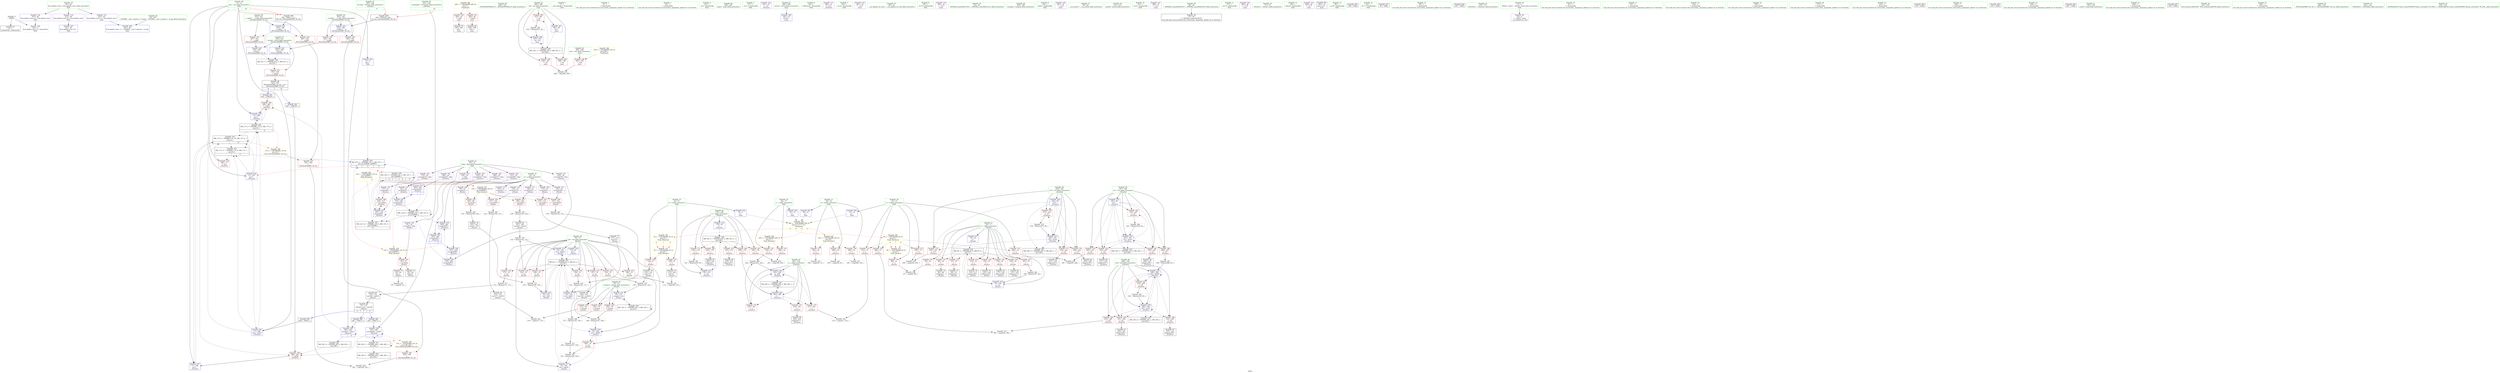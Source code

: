 digraph "SVFG" {
	label="SVFG";

	Node0x55665d4410c0 [shape=record,color=grey,label="{NodeID: 0\nNullPtr}"];
	Node0x55665d4410c0 -> Node0x55665d453aa0[style=solid];
	Node0x55665d4410c0 -> Node0x55665d4561b0[style=solid];
	Node0x55665d455430 [shape=record,color=red,label="{NodeID: 194\n358\<--354\n\<--__b.addr\n_ZSt3minIxERKT_S2_S2_\n}"];
	Node0x55665d455430 -> Node0x55665d4555d0[style=solid];
	Node0x55665d452560 [shape=record,color=purple,label="{NodeID: 111\n138\<--23\narrayidx21\<--a\n_Z4calcv\n}"];
	Node0x55665d452560 -> Node0x55665d459b50[style=solid];
	Node0x55665d450680 [shape=record,color=green,label="{NodeID: 28\n11\<--12\nans\<--ans_field_insensitive\nGlob |{|<s6>8|<s7>10}}"];
	Node0x55665d450680 -> Node0x55665d457e10[style=solid];
	Node0x55665d450680 -> Node0x55665d455bb0[style=solid];
	Node0x55665d450680 -> Node0x55665d456e10[style=solid];
	Node0x55665d450680 -> Node0x55665d456ee0[style=solid];
	Node0x55665d450680 -> Node0x55665d457220[style=solid];
	Node0x55665d450680 -> Node0x55665d45f750[style=solid];
	Node0x55665d450680:s6 -> Node0x55665d49bcd0[style=solid,color=red];
	Node0x55665d450680:s7 -> Node0x55665d49bcd0[style=solid,color=red];
	Node0x55665d45b520 [shape=record,color=yellow,style=double,label="{NodeID: 388\n49V_1 = ENCHI(MR_49V_0)\npts\{1 \}\nFun[main]}"];
	Node0x55665d45b520 -> Node0x55665d458700[style=dashed];
	Node0x55665d45b520 -> Node0x55665d4587d0[style=dashed];
	Node0x55665d463580 [shape=record,color=grey,label="{NodeID: 305\n154 = Binary(102, 153, )\n}"];
	Node0x55665d463580 -> Node0x55665d4548d0[style=solid];
	Node0x55665d456c70 [shape=record,color=blue,label="{NodeID: 222\n181\<--226\nj\<--add\n_Z5solvev\n}"];
	Node0x55665d456c70 -> Node0x55665d45a100[style=dashed];
	Node0x55665d456c70 -> Node0x55665d45a1d0[style=dashed];
	Node0x55665d456c70 -> Node0x55665d45a2a0[style=dashed];
	Node0x55665d456c70 -> Node0x55665d456c70[style=dashed];
	Node0x55665d456c70 -> Node0x55665d475050[style=dashed];
	Node0x55665d458630 [shape=record,color=red,label="{NodeID: 139\n280\<--18\n\<--l\n_Z5solvev\n}"];
	Node0x55665d458630 -> Node0x55665d465c80[style=solid];
	Node0x55665d4530c0 [shape=record,color=green,label="{NodeID: 56\n336\<--337\n_ZNSolsEPFRSoS_E\<--_ZNSolsEPFRSoS_E_field_insensitive\n}"];
	Node0x55665d465f80 [shape=record,color=grey,label="{NodeID: 333\n406 = cmp(404, 405, )\n}"];
	Node0x55665d459cf0 [shape=record,color=red,label="{NodeID: 167\n199\<--179\n\<--i\n_Z5solvev\n}"];
	Node0x55665d459cf0 -> Node0x55665d465980[style=solid];
	Node0x55665d4548d0 [shape=record,color=black,label="{NodeID: 84\n155\<--154\nconv30\<--mul29\n_Z4calcv\n}"];
	Node0x55665d4548d0 -> Node0x55665d463700[style=solid];
	Node0x55665d44e920 [shape=record,color=green,label="{NodeID: 1\n7\<--1\n__dso_handle\<--dummyObj\nGlob }"];
	Node0x55665d4796b0 [shape=record,color=black,label="{NodeID: 361\nMR_28V_5 = PHI(MR_28V_3, MR_28V_1, )\npts\{184 \}\n}"];
	Node0x55665d455500 [shape=record,color=red,label="{NodeID: 195\n364\<--354\n\<--__b.addr\n_ZSt3minIxERKT_S2_S2_\n}"];
	Node0x55665d455500 -> Node0x55665d45fd00[style=solid];
	Node0x55665d452630 [shape=record,color=purple,label="{NodeID: 112\n152\<--23\narrayidx28\<--a\n_Z4calcv\n}"];
	Node0x55665d452630 -> Node0x55665d459c20[style=solid];
	Node0x55665d450780 [shape=record,color=green,label="{NodeID: 29\n13\<--15\nn\<--n_field_insensitive\nGlob }"];
	Node0x55665d450780 -> Node0x55665d457ee0[style=solid];
	Node0x55665d450780 -> Node0x55665d457fb0[style=solid];
	Node0x55665d450780 -> Node0x55665d458080[style=solid];
	Node0x55665d450780 -> Node0x55665d458150[style=solid];
	Node0x55665d450780 -> Node0x55665d458220[style=solid];
	Node0x55665d450780 -> Node0x55665d455cb0[style=solid];
	Node0x55665d463700 [shape=record,color=grey,label="{NodeID: 306\n157 = Binary(155, 156, )\n}"];
	Node0x55665d463700 -> Node0x55665d463e80[style=solid];
	Node0x55665d456d40 [shape=record,color=blue,label="{NodeID: 223\n179\<--231\ni\<--inc\n_Z5solvev\n}"];
	Node0x55665d456d40 -> Node0x55665d474b50[style=dashed];
	Node0x55665d458700 [shape=record,color=red,label="{NodeID: 140\n390\<--34\n\<--stdin\nmain\n}"];
	Node0x55665d458700 -> Node0x55665d451a00[style=solid];
	Node0x55665d4531c0 [shape=record,color=green,label="{NodeID: 57\n350\<--351\nretval\<--retval_field_insensitive\n_ZSt3minIxERKT_S2_S2_\n}"];
	Node0x55665d4531c0 -> Node0x55665d45b070[style=solid];
	Node0x55665d4531c0 -> Node0x55665d45fd00[style=solid];
	Node0x55665d4531c0 -> Node0x55665d45fdd0[style=solid];
	Node0x55665d470b50 [shape=record,color=black,label="{NodeID: 334\nMR_41V_3 = PHI(MR_41V_4, MR_41V_2, )\npts\{351 \}\n}"];
	Node0x55665d470b50 -> Node0x55665d45b070[style=dashed];
	Node0x55665d459dc0 [shape=record,color=red,label="{NodeID: 168\n203\<--179\n\<--i\n_Z5solvev\n}"];
	Node0x55665d459dc0 -> Node0x55665d454b40[style=solid];
	Node0x55665d4549a0 [shape=record,color=black,label="{NodeID: 85\n174\<--172\nconv36\<--add35\n_Z4calcv\n}"];
	Node0x55665d4549a0 -> Node0x55665d454a70[style=solid];
	Node0x55665d44e9b0 [shape=record,color=green,label="{NodeID: 2\n9\<--1\n\<--dummyObj\nCan only get source location for instruction, argument, global var or function.}"];
	Node0x55665d479bb0 [shape=record,color=black,label="{NodeID: 362\nMR_30V_4 = PHI(MR_30V_2, MR_30V_1, )\npts\{186 \}\n}"];
	Node0x55665d479bb0 -> Node0x55665d45afa0[style=dashed];
	Node0x55665d4555d0 [shape=record,color=red,label="{NodeID: 196\n359\<--358\n\<--\n_ZSt3minIxERKT_S2_S2_\n}"];
	Node0x55665d4555d0 -> Node0x55665d465500[style=solid];
	Node0x55665d452700 [shape=record,color=purple,label="{NodeID: 113\n205\<--23\narrayidx\<--a\n_Z5solvev\n}"];
	Node0x55665d450880 [shape=record,color=green,label="{NodeID: 30\n16\<--17\nc\<--c_field_insensitive\nGlob }"];
	Node0x55665d450880 -> Node0x55665d4582f0[style=solid];
	Node0x55665d450880 -> Node0x55665d4583c0[style=solid];
	Node0x55665d450880 -> Node0x55665d455db0[style=solid];
	Node0x55665d45b740 [shape=record,color=yellow,style=double,label="{NodeID: 390\n59V_1 = ENCHI(MR_59V_0)\npts\{10 15 17 19 \}\nFun[main]|{<s0>17|<s1>17|<s2>17|<s3>17}}"];
	Node0x55665d45b740:s0 -> Node0x55665d473850[style=dashed,color=red];
	Node0x55665d45b740:s1 -> Node0x55665d473a40[style=dashed,color=red];
	Node0x55665d45b740:s2 -> Node0x55665d473b20[style=dashed,color=red];
	Node0x55665d45b740:s3 -> Node0x55665d473c00[style=dashed,color=red];
	Node0x55665d463880 [shape=record,color=grey,label="{NodeID: 307\n290 = Binary(289, 83, )\n}"];
	Node0x55665d463880 -> Node0x55665d45f410[style=solid];
	Node0x55665d456e10 [shape=record,color=blue,label="{NodeID: 224\n11\<--235\nans\<--\n_Z5solvev\n}"];
	Node0x55665d456e10 -> Node0x55665d456ee0[style=dashed];
	Node0x55665d456e10 -> Node0x55665d471050[style=dashed];
	Node0x55665d456e10 -> Node0x55665d4764b0[style=dashed];
	Node0x55665d456e10 -> Node0x55665d477db0[style=dashed];
	Node0x55665d4587d0 [shape=record,color=red,label="{NodeID: 141\n396\<--39\n\<--stdout\nmain\n}"];
	Node0x55665d4587d0 -> Node0x55665d451ad0[style=solid];
	Node0x55665d453290 [shape=record,color=green,label="{NodeID: 58\n352\<--353\n__a.addr\<--__a.addr_field_insensitive\n_ZSt3minIxERKT_S2_S2_\n}"];
	Node0x55665d453290 -> Node0x55665d455290[style=solid];
	Node0x55665d453290 -> Node0x55665d455360[style=solid];
	Node0x55665d453290 -> Node0x55665d45fb60[style=solid];
	Node0x55665d471050 [shape=record,color=black,label="{NodeID: 335\nMR_17V_9 = PHI(MR_17V_10, MR_17V_8, )\npts\{12 \}\n|{|<s4>10}}"];
	Node0x55665d471050 -> Node0x55665d45afa0[style=dashed];
	Node0x55665d471050 -> Node0x55665d45f750[style=dashed];
	Node0x55665d471050 -> Node0x55665d471050[style=dashed];
	Node0x55665d471050 -> Node0x55665d4764b0[style=dashed];
	Node0x55665d471050:s4 -> Node0x55665d47e310[style=dashed,color=red];
	Node0x55665d459e90 [shape=record,color=red,label="{NodeID: 169\n208\<--179\n\<--i\n_Z5solvev\n}"];
	Node0x55665d459e90 -> Node0x55665d456ad0[style=solid];
	Node0x55665d454a70 [shape=record,color=black,label="{NodeID: 86\n73\<--174\n_Z4calcv_ret\<--conv36\n_Z4calcv\n|{<s0>6|<s1>7|<s2>9}}"];
	Node0x55665d454a70:s0 -> Node0x55665d49b200[style=solid,color=blue];
	Node0x55665d454a70:s1 -> Node0x55665d49b3f0[style=solid,color=blue];
	Node0x55665d454a70:s2 -> Node0x55665d49b7c0[style=solid,color=blue];
	Node0x55665d44ea40 [shape=record,color=green,label="{NodeID: 3\n14\<--1\n\<--dummyObj\nCan only get source location for instruction, argument, global var or function.}"];
	Node0x55665d4556a0 [shape=record,color=red,label="{NodeID: 197\n361\<--360\n\<--\n_ZSt3minIxERKT_S2_S2_\n}"];
	Node0x55665d4556a0 -> Node0x55665d465500[style=solid];
	Node0x55665d4527d0 [shape=record,color=purple,label="{NodeID: 114\n217\<--23\narrayidx6\<--a\n_Z5solvev\n}"];
	Node0x55665d4527d0 -> Node0x55665d45ae00[style=solid];
	Node0x55665d450980 [shape=record,color=green,label="{NodeID: 31\n18\<--19\nl\<--l_field_insensitive\nGlob }"];
	Node0x55665d450980 -> Node0x55665d458490[style=solid];
	Node0x55665d450980 -> Node0x55665d458560[style=solid];
	Node0x55665d450980 -> Node0x55665d458630[style=solid];
	Node0x55665d450980 -> Node0x55665d455eb0[style=solid];
	Node0x55665d473850 [shape=record,color=yellow,style=double,label="{NodeID: 391\n2V_1 = ENCHI(MR_2V_0)\npts\{10 \}\nFun[_Z5solvev]|{<s0>6|<s1>7|<s2>9}}"];
	Node0x55665d473850:s0 -> Node0x55665d47d2b0[style=dashed,color=red];
	Node0x55665d473850:s1 -> Node0x55665d47d2b0[style=dashed,color=red];
	Node0x55665d473850:s2 -> Node0x55665d47d2b0[style=dashed,color=red];
	Node0x55665d463a00 [shape=record,color=grey,label="{NodeID: 308\n226 = Binary(225, 224, )\n}"];
	Node0x55665d463a00 -> Node0x55665d456c70[style=solid];
	Node0x55665d456ee0 [shape=record,color=blue,label="{NodeID: 225\n11\<--246\nans\<--call12\n_Z5solvev\n}"];
	Node0x55665d456ee0 -> Node0x55665d471050[style=dashed];
	Node0x55665d456ee0 -> Node0x55665d4764b0[style=dashed];
	Node0x55665d456ee0 -> Node0x55665d477db0[style=dashed];
	Node0x55665d4588a0 [shape=record,color=red,label="{NodeID: 142\n104\<--74\n\<--ret\n_Z4calcv\n}"];
	Node0x55665d4588a0 -> Node0x55665d464180[style=solid];
	Node0x55665d453360 [shape=record,color=green,label="{NodeID: 59\n354\<--355\n__b.addr\<--__b.addr_field_insensitive\n_ZSt3minIxERKT_S2_S2_\n}"];
	Node0x55665d453360 -> Node0x55665d455430[style=solid];
	Node0x55665d453360 -> Node0x55665d455500[style=solid];
	Node0x55665d453360 -> Node0x55665d45fc30[style=solid];
	Node0x55665d459f60 [shape=record,color=red,label="{NodeID: 170\n215\<--179\n\<--i\n_Z5solvev\n}"];
	Node0x55665d459f60 -> Node0x55665d454c10[style=solid];
	Node0x55665d454b40 [shape=record,color=black,label="{NodeID: 87\n204\<--203\nidxprom\<--\n_Z5solvev\n}"];
	Node0x55665d44ead0 [shape=record,color=green,label="{NodeID: 4\n25\<--1\n.str\<--dummyObj\nGlob }"];
	Node0x55665d455770 [shape=record,color=red,label="{NodeID: 198\n405\<--385\n\<--test\nmain\n}"];
	Node0x55665d455770 -> Node0x55665d465f80[style=solid];
	Node0x55665d4528a0 [shape=record,color=purple,label="{NodeID: 115\n221\<--23\narrayidx8\<--a\n_Z5solvev\n}"];
	Node0x55665d4528a0 -> Node0x55665d456ba0[style=solid];
	Node0x55665d450a80 [shape=record,color=green,label="{NodeID: 32\n20\<--22\nflag\<--flag_field_insensitive\nGlob }"];
	Node0x55665d450a80 -> Node0x55665d451c70[style=solid];
	Node0x55665d450a80 -> Node0x55665d451d40[style=solid];
	Node0x55665d450a80 -> Node0x55665d451e10[style=solid];
	Node0x55665d450a80 -> Node0x55665d451ee0[style=solid];
	Node0x55665d450a80 -> Node0x55665d451fb0[style=solid];
	Node0x55665d450a80 -> Node0x55665d452080[style=solid];
	Node0x55665d450a80 -> Node0x55665d452150[style=solid];
	Node0x55665d450a80 -> Node0x55665d452220[style=solid];
	Node0x55665d463b80 [shape=record,color=grey,label="{NodeID: 309\n168 = Binary(167, 83, )\n}"];
	Node0x55665d463b80 -> Node0x55665d456930[style=solid];
	Node0x55665d456fb0 [shape=record,color=blue,label="{NodeID: 226\n183\<--83\ni15\<--\n_Z5solvev\n}"];
	Node0x55665d456fb0 -> Node0x55665d45a370[style=dashed];
	Node0x55665d456fb0 -> Node0x55665d45a440[style=dashed];
	Node0x55665d456fb0 -> Node0x55665d45a510[style=dashed];
	Node0x55665d456fb0 -> Node0x55665d45a5e0[style=dashed];
	Node0x55665d456fb0 -> Node0x55665d45f270[style=dashed];
	Node0x55665d456fb0 -> Node0x55665d4796b0[style=dashed];
	Node0x55665d458970 [shape=record,color=red,label="{NodeID: 143\n108\<--74\n\<--ret\n_Z4calcv\n}"];
	Node0x55665d458970 -> Node0x55665d465e00[style=solid];
	Node0x55665d453430 [shape=record,color=green,label="{NodeID: 60\n380\<--381\nmain\<--main_field_insensitive\n}"];
	Node0x55665d45a030 [shape=record,color=red,label="{NodeID: 171\n230\<--179\n\<--i\n_Z5solvev\n}"];
	Node0x55665d45a030 -> Node0x55665d462f80[style=solid];
	Node0x55665d454c10 [shape=record,color=black,label="{NodeID: 88\n216\<--215\nidxprom5\<--\n_Z5solvev\n}"];
	Node0x55665d44f3b0 [shape=record,color=green,label="{NodeID: 5\n27\<--1\n.str.1\<--dummyObj\nGlob }"];
	Node0x55665d455840 [shape=record,color=red,label="{NodeID: 199\n404\<--387\n\<--tot\nmain\n}"];
	Node0x55665d455840 -> Node0x55665d465f80[style=solid];
	Node0x55665d4572f0 [shape=record,color=purple,label="{NodeID: 116\n193\<--25\n\<--.str\n_Z5solvev\n}"];
	Node0x55665d450b80 [shape=record,color=green,label="{NodeID: 33\n23\<--24\na\<--a_field_insensitive\nGlob }"];
	Node0x55665d450b80 -> Node0x55665d4522f0[style=solid];
	Node0x55665d450b80 -> Node0x55665d4523c0[style=solid];
	Node0x55665d450b80 -> Node0x55665d452490[style=solid];
	Node0x55665d450b80 -> Node0x55665d452560[style=solid];
	Node0x55665d450b80 -> Node0x55665d452630[style=solid];
	Node0x55665d450b80 -> Node0x55665d452700[style=solid];
	Node0x55665d450b80 -> Node0x55665d4527d0[style=solid];
	Node0x55665d450b80 -> Node0x55665d4528a0[style=solid];
	Node0x55665d473a40 [shape=record,color=yellow,style=double,label="{NodeID: 393\n4V_1 = ENCHI(MR_4V_0)\npts\{15 \}\nFun[_Z5solvev]|{|<s4>6|<s5>7|<s6>9}}"];
	Node0x55665d473a40 -> Node0x55665d457fb0[style=dashed];
	Node0x55665d473a40 -> Node0x55665d458080[style=dashed];
	Node0x55665d473a40 -> Node0x55665d458150[style=dashed];
	Node0x55665d473a40 -> Node0x55665d458220[style=dashed];
	Node0x55665d473a40:s4 -> Node0x55665d47ddd0[style=dashed,color=red];
	Node0x55665d473a40:s5 -> Node0x55665d47ddd0[style=dashed,color=red];
	Node0x55665d473a40:s6 -> Node0x55665d47ddd0[style=dashed,color=red];
	Node0x55665d463d00 [shape=record,color=grey,label="{NodeID: 310\n125 = Binary(123, 124, )\n}"];
	Node0x55665d463d00 -> Node0x55665d4565f0[style=solid];
	Node0x55665d457080 [shape=record,color=blue,label="{NodeID: 227\n260\<--262\narrayidx20\<--\n_Z5solvev\n|{|<s1>7}}"];
	Node0x55665d457080 -> Node0x55665d45f1a0[style=dashed];
	Node0x55665d457080:s1 -> Node0x55665d47e150[style=dashed,color=red];
	Node0x55665d458a40 [shape=record,color=red,label="{NodeID: 144\n118\<--74\n\<--ret\n_Z4calcv\n}"];
	Node0x55665d458a40 -> Node0x55665d464a80[style=solid];
	Node0x55665d453530 [shape=record,color=green,label="{NodeID: 61\n383\<--384\nretval\<--retval_field_insensitive\nmain\n}"];
	Node0x55665d453530 -> Node0x55665d45fea0[style=solid];
	Node0x55665d45a100 [shape=record,color=red,label="{NodeID: 172\n211\<--181\n\<--j\n_Z5solvev\n}"];
	Node0x55665d45a100 -> Node0x55665d465200[style=solid];
	Node0x55665d454ce0 [shape=record,color=black,label="{NodeID: 89\n220\<--219\nidxprom7\<--\n_Z5solvev\n}"];
	Node0x55665d44f440 [shape=record,color=green,label="{NodeID: 6\n29\<--1\n_ZSt4cout\<--dummyObj\nGlob }"];
	Node0x55665d455910 [shape=record,color=red,label="{NodeID: 200\n408\<--387\n\<--tot\nmain\n}"];
	Node0x55665d4573c0 [shape=record,color=purple,label="{NodeID: 117\n206\<--27\n\<--.str.1\n_Z5solvev\n}"];
	Node0x55665d450c80 [shape=record,color=green,label="{NodeID: 34\n44\<--48\nllvm.global_ctors\<--llvm.global_ctors_field_insensitive\nGlob }"];
	Node0x55665d450c80 -> Node0x55665d457970[style=solid];
	Node0x55665d450c80 -> Node0x55665d457a70[style=solid];
	Node0x55665d450c80 -> Node0x55665d457b70[style=solid];
	Node0x55665d473b20 [shape=record,color=yellow,style=double,label="{NodeID: 394\n20V_1 = ENCHI(MR_20V_0)\npts\{17 \}\nFun[_Z5solvev]}"];
	Node0x55665d473b20 -> Node0x55665d4582f0[style=dashed];
	Node0x55665d473b20 -> Node0x55665d4583c0[style=dashed];
	Node0x55665d463e80 [shape=record,color=grey,label="{NodeID: 311\n158 = Binary(157, 159, )\n}"];
	Node0x55665d463e80 -> Node0x55665d464000[style=solid];
	Node0x55665d457150 [shape=record,color=blue,label="{NodeID: 228\n185\<--263\nref.tmp\<--call21\n_Z5solvev\n|{|<s3>8}}"];
	Node0x55665d457150 -> Node0x55665d45aed0[style=dashed];
	Node0x55665d457150 -> Node0x55665d457150[style=dashed];
	Node0x55665d457150 -> Node0x55665d479bb0[style=dashed];
	Node0x55665d457150:s3 -> Node0x55665d45b140[style=dashed,color=red];
	Node0x55665d458b10 [shape=record,color=red,label="{NodeID: 145\n124\<--74\n\<--ret\n_Z4calcv\n}"];
	Node0x55665d458b10 -> Node0x55665d463d00[style=solid];
	Node0x55665d453600 [shape=record,color=green,label="{NodeID: 62\n385\<--386\ntest\<--test_field_insensitive\nmain\n}"];
	Node0x55665d453600 -> Node0x55665d455770[style=solid];
	Node0x55665d45a1d0 [shape=record,color=red,label="{NodeID: 173\n219\<--181\n\<--j\n_Z5solvev\n}"];
	Node0x55665d45a1d0 -> Node0x55665d454ce0[style=solid];
	Node0x55665d454db0 [shape=record,color=black,label="{NodeID: 90\n259\<--258\nidxprom19\<--\n_Z5solvev\n}"];
	Node0x55665d44f4d0 [shape=record,color=green,label="{NodeID: 7\n30\<--1\n.str.2\<--dummyObj\nGlob }"];
	Node0x55665d4559e0 [shape=record,color=red,label="{NodeID: 201\n415\<--387\n\<--tot\nmain\n}"];
	Node0x55665d4559e0 -> Node0x55665d462c80[style=solid];
	Node0x55665d457490 [shape=record,color=purple,label="{NodeID: 118\n391\<--30\n\<--.str.2\nmain\n}"];
	Node0x55665d450d80 [shape=record,color=green,label="{NodeID: 35\n49\<--50\n__cxx_global_var_init\<--__cxx_global_var_init_field_insensitive\n}"];
	Node0x55665d473c00 [shape=record,color=yellow,style=double,label="{NodeID: 395\n22V_1 = ENCHI(MR_22V_0)\npts\{19 \}\nFun[_Z5solvev]}"];
	Node0x55665d473c00 -> Node0x55665d458490[style=dashed];
	Node0x55665d473c00 -> Node0x55665d458560[style=dashed];
	Node0x55665d473c00 -> Node0x55665d458630[style=dashed];
	Node0x55665d464000 [shape=record,color=grey,label="{NodeID: 312\n161 = Binary(160, 158, )\n}"];
	Node0x55665d464000 -> Node0x55665d456860[style=solid];
	Node0x55665d457220 [shape=record,color=blue,label="{NodeID: 229\n11\<--268\nans\<--\n_Z5solvev\n}"];
	Node0x55665d457220 -> Node0x55665d477db0[style=dashed];
	Node0x55665d458be0 [shape=record,color=red,label="{NodeID: 146\n142\<--74\n\<--ret\n_Z4calcv\n}"];
	Node0x55665d458be0 -> Node0x55665d464900[style=solid];
	Node0x55665d4536d0 [shape=record,color=green,label="{NodeID: 63\n387\<--388\ntot\<--tot_field_insensitive\nmain\n}"];
	Node0x55665d4536d0 -> Node0x55665d455840[style=solid];
	Node0x55665d4536d0 -> Node0x55665d455910[style=solid];
	Node0x55665d4536d0 -> Node0x55665d4559e0[style=solid];
	Node0x55665d4536d0 -> Node0x55665d45ff70[style=solid];
	Node0x55665d4536d0 -> Node0x55665d460040[style=solid];
	Node0x55665d45a2a0 [shape=record,color=red,label="{NodeID: 174\n225\<--181\n\<--j\n_Z5solvev\n}"];
	Node0x55665d45a2a0 -> Node0x55665d463a00[style=solid];
	Node0x55665d454e80 [shape=record,color=black,label="{NodeID: 91\n271\<--270\nidxprom23\<--\n_Z5solvev\n}"];
	Node0x55665d44f560 [shape=record,color=green,label="{NodeID: 8\n32\<--1\n.str.3\<--dummyObj\nGlob }"];
	Node0x55665d455ab0 [shape=record,color=blue,label="{NodeID: 202\n8\<--9\nt\<--\nGlob }"];
	Node0x55665d455ab0 -> Node0x55665d45b740[style=dashed];
	Node0x55665d457560 [shape=record,color=purple,label="{NodeID: 119\n392\<--32\n\<--.str.3\nmain\n}"];
	Node0x55665d450e80 [shape=record,color=green,label="{NodeID: 36\n53\<--54\n_ZNSt8ios_base4InitC1Ev\<--_ZNSt8ios_base4InitC1Ev_field_insensitive\n}"];
	Node0x55665d464180 [shape=record,color=grey,label="{NodeID: 313\n105 = Binary(104, 103, )\n}"];
	Node0x55665d464180 -> Node0x55665d456450[style=solid];
	Node0x55665d45f1a0 [shape=record,color=blue,label="{NodeID: 230\n272\<--238\narrayidx24\<--\n_Z5solvev\n}"];
	Node0x55665d45f1a0 -> Node0x55665d457080[style=dashed];
	Node0x55665d45f1a0 -> Node0x55665d4778b0[style=dashed];
	Node0x55665d45f1a0 -> Node0x55665d47cdb0[style=dashed];
	Node0x55665d458cb0 [shape=record,color=red,label="{NodeID: 147\n147\<--74\n\<--ret\n_Z4calcv\n}"];
	Node0x55665d458cb0 -> Node0x55665d464300[style=solid];
	Node0x55665d4537a0 [shape=record,color=green,label="{NodeID: 64\n394\<--395\nfreopen\<--freopen_field_insensitive\n}"];
	Node0x55665d45a370 [shape=record,color=red,label="{NodeID: 175\n254\<--183\n\<--i15\n_Z5solvev\n}"];
	Node0x55665d45a370 -> Node0x55665d464c00[style=solid];
	Node0x55665d454f50 [shape=record,color=black,label="{NodeID: 92\n298\<--297\nidxprom40\<--\n_Z5solvev\n}"];
	Node0x55665d44f5f0 [shape=record,color=green,label="{NodeID: 9\n34\<--1\nstdin\<--dummyObj\nGlob }"];
	Node0x55665d455bb0 [shape=record,color=blue,label="{NodeID: 203\n11\<--9\nans\<--\nGlob }"];
	Node0x55665d455bb0 -> Node0x55665d475f50[style=dashed];
	Node0x55665d457630 [shape=record,color=purple,label="{NodeID: 120\n397\<--35\n\<--.str.4\nmain\n}"];
	Node0x55665d450f80 [shape=record,color=green,label="{NodeID: 37\n59\<--60\n__cxa_atexit\<--__cxa_atexit_field_insensitive\n}"];
	Node0x55665d464300 [shape=record,color=grey,label="{NodeID: 314\n148 = Binary(147, 146, )\n}"];
	Node0x55665d464300 -> Node0x55665d456790[style=solid];
	Node0x55665d45f270 [shape=record,color=blue,label="{NodeID: 231\n183\<--276\ni15\<--inc26\n_Z5solvev\n}"];
	Node0x55665d45f270 -> Node0x55665d45a370[style=dashed];
	Node0x55665d45f270 -> Node0x55665d45a440[style=dashed];
	Node0x55665d45f270 -> Node0x55665d45a510[style=dashed];
	Node0x55665d45f270 -> Node0x55665d45a5e0[style=dashed];
	Node0x55665d45f270 -> Node0x55665d45f270[style=dashed];
	Node0x55665d45f270 -> Node0x55665d4796b0[style=dashed];
	Node0x55665d458d80 [shape=record,color=red,label="{NodeID: 148\n160\<--74\n\<--ret\n_Z4calcv\n}"];
	Node0x55665d458d80 -> Node0x55665d464000[style=solid];
	Node0x55665d4538a0 [shape=record,color=green,label="{NodeID: 65\n411\<--412\nprintf\<--printf_field_insensitive\n}"];
	Node0x55665d45a440 [shape=record,color=red,label="{NodeID: 176\n258\<--183\n\<--i15\n_Z5solvev\n}"];
	Node0x55665d45a440 -> Node0x55665d454db0[style=solid];
	Node0x55665d455020 [shape=record,color=black,label="{NodeID: 93\n302\<--301\nidxprom42\<--\n_Z5solvev\n}"];
	Node0x55665d44f680 [shape=record,color=green,label="{NodeID: 10\n35\<--1\n.str.4\<--dummyObj\nGlob }"];
	Node0x55665d455cb0 [shape=record,color=blue,label="{NodeID: 204\n13\<--14\nn\<--\nGlob }"];
	Node0x55665d455cb0 -> Node0x55665d45b740[style=dashed];
	Node0x55665d457700 [shape=record,color=purple,label="{NodeID: 121\n398\<--37\n\<--.str.5\nmain\n}"];
	Node0x55665d451080 [shape=record,color=green,label="{NodeID: 38\n58\<--64\n_ZNSt8ios_base4InitD1Ev\<--_ZNSt8ios_base4InitD1Ev_field_insensitive\n}"];
	Node0x55665d451080 -> Node0x55665d453c70[style=solid];
	Node0x55665d464480 [shape=record,color=grey,label="{NodeID: 315\n276 = Binary(275, 83, )\n}"];
	Node0x55665d464480 -> Node0x55665d45f270[style=solid];
	Node0x55665d45f340 [shape=record,color=blue,label="{NodeID: 232\n187\<--83\ni31\<--\n_Z5solvev\n}"];
	Node0x55665d45f340 -> Node0x55665d45a6b0[style=dashed];
	Node0x55665d45f340 -> Node0x55665d45a780[style=dashed];
	Node0x55665d45f340 -> Node0x55665d45a850[style=dashed];
	Node0x55665d45f340 -> Node0x55665d45a920[style=dashed];
	Node0x55665d45f340 -> Node0x55665d45a9f0[style=dashed];
	Node0x55665d45f340 -> Node0x55665d45fa90[style=dashed];
	Node0x55665d45f340 -> Node0x55665d4769b0[style=dashed];
	Node0x55665d458e50 [shape=record,color=red,label="{NodeID: 149\n171\<--74\n\<--ret\n_Z4calcv\n}"];
	Node0x55665d458e50 -> Node0x55665d464780[style=solid];
	Node0x55665d4539a0 [shape=record,color=green,label="{NodeID: 66\n46\<--427\n_GLOBAL__sub_I_cypress_1_0.cpp\<--_GLOBAL__sub_I_cypress_1_0.cpp_field_insensitive\n}"];
	Node0x55665d4539a0 -> Node0x55665d4560b0[style=solid];
	Node0x55665d474060 [shape=record,color=black,label="{NodeID: 343\nMR_6V_3 = PHI(MR_6V_5, MR_6V_2, )\npts\{75 \}\n}"];
	Node0x55665d474060 -> Node0x55665d4588a0[style=dashed];
	Node0x55665d474060 -> Node0x55665d458970[style=dashed];
	Node0x55665d474060 -> Node0x55665d458a40[style=dashed];
	Node0x55665d474060 -> Node0x55665d458b10[style=dashed];
	Node0x55665d474060 -> Node0x55665d458be0[style=dashed];
	Node0x55665d474060 -> Node0x55665d458cb0[style=dashed];
	Node0x55665d474060 -> Node0x55665d458e50[style=dashed];
	Node0x55665d474060 -> Node0x55665d456450[style=dashed];
	Node0x55665d474060 -> Node0x55665d456520[style=dashed];
	Node0x55665d474060 -> Node0x55665d4566c0[style=dashed];
	Node0x55665d474060 -> Node0x55665d456790[style=dashed];
	Node0x55665d45a510 [shape=record,color=red,label="{NodeID: 177\n270\<--183\n\<--i15\n_Z5solvev\n}"];
	Node0x55665d45a510 -> Node0x55665d454e80[style=solid];
	Node0x55665d4550f0 [shape=record,color=black,label="{NodeID: 94\n311\<--310\nidxprom47\<--\n_Z5solvev\n}"];
	Node0x55665d44f710 [shape=record,color=green,label="{NodeID: 11\n37\<--1\n.str.5\<--dummyObj\nGlob }"];
	Node0x55665d47c8b0 [shape=record,color=black,label="{NodeID: 371\nMR_36V_2 = PHI(MR_36V_3, MR_36V_1, )\npts\{192 \}\n}"];
	Node0x55665d47c8b0 -> Node0x55665d45f680[style=dashed];
	Node0x55665d47c8b0 -> Node0x55665d4773b0[style=dashed];
	Node0x55665d47c8b0 -> Node0x55665d47c8b0[style=dashed];
	Node0x55665d455db0 [shape=record,color=blue,label="{NodeID: 205\n16\<--14\nc\<--\nGlob }"];
	Node0x55665d455db0 -> Node0x55665d45b740[style=dashed];
	Node0x55665d4577d0 [shape=record,color=purple,label="{NodeID: 122\n400\<--40\n\<--.str.6\nmain\n}"];
	Node0x55665d451180 [shape=record,color=green,label="{NodeID: 39\n71\<--72\n_Z4calcv\<--_Z4calcv_field_insensitive\n}"];
	Node0x55665d464600 [shape=record,color=grey,label="{NodeID: 316\n140 = Binary(139, 102, )\n}"];
	Node0x55665d464600 -> Node0x55665d454730[style=solid];
	Node0x55665d45f410 [shape=record,color=blue,label="{NodeID: 233\n189\<--290\nj35\<--add36\n_Z5solvev\n}"];
	Node0x55665d45f410 -> Node0x55665d45aac0[style=dashed];
	Node0x55665d45f410 -> Node0x55665d45ab90[style=dashed];
	Node0x55665d45f410 -> Node0x55665d45ac60[style=dashed];
	Node0x55665d45f410 -> Node0x55665d45ad30[style=dashed];
	Node0x55665d45f410 -> Node0x55665d45f410[style=dashed];
	Node0x55665d45f410 -> Node0x55665d45f9c0[style=dashed];
	Node0x55665d45f410 -> Node0x55665d476eb0[style=dashed];
	Node0x55665d458f20 [shape=record,color=red,label="{NodeID: 150\n85\<--76\n\<--i\n_Z4calcv\n}"];
	Node0x55665d458f20 -> Node0x55665d465800[style=solid];
	Node0x55665d453aa0 [shape=record,color=black,label="{NodeID: 67\n2\<--3\ndummyVal\<--dummyVal\n}"];
	Node0x55665d474150 [shape=record,color=black,label="{NodeID: 344\nMR_8V_3 = PHI(MR_8V_4, MR_8V_2, )\npts\{77 \}\n}"];
	Node0x55665d474150 -> Node0x55665d458f20[style=dashed];
	Node0x55665d474150 -> Node0x55665d458ff0[style=dashed];
	Node0x55665d474150 -> Node0x55665d4590c0[style=dashed];
	Node0x55665d474150 -> Node0x55665d459190[style=dashed];
	Node0x55665d474150 -> Node0x55665d459260[style=dashed];
	Node0x55665d474150 -> Node0x55665d459330[style=dashed];
	Node0x55665d474150 -> Node0x55665d459400[style=dashed];
	Node0x55665d474150 -> Node0x55665d4594d0[style=dashed];
	Node0x55665d474150 -> Node0x55665d456930[style=dashed];
	Node0x55665d45a5e0 [shape=record,color=red,label="{NodeID: 178\n275\<--183\n\<--i15\n_Z5solvev\n}"];
	Node0x55665d45a5e0 -> Node0x55665d464480[style=solid];
	Node0x55665d4551c0 [shape=record,color=black,label="{NodeID: 95\n315\<--314\nidxprom49\<--\n_Z5solvev\n}"];
	Node0x55665d44f7a0 [shape=record,color=green,label="{NodeID: 12\n39\<--1\nstdout\<--dummyObj\nGlob }"];
	Node0x55665d47cdb0 [shape=record,color=black,label="{NodeID: 372\nMR_12V_6 = PHI(MR_12V_7, MR_12V_5, )\npts\{220000 \}\n}"];
	Node0x55665d47cdb0 -> Node0x55665d45f4e0[style=dashed];
	Node0x55665d47cdb0 -> Node0x55665d4778b0[style=dashed];
	Node0x55665d47cdb0 -> Node0x55665d47cdb0[style=dashed];
	Node0x55665d455eb0 [shape=record,color=blue,label="{NodeID: 206\n18\<--14\nl\<--\nGlob }"];
	Node0x55665d455eb0 -> Node0x55665d45b740[style=dashed];
	Node0x55665d4578a0 [shape=record,color=purple,label="{NodeID: 123\n409\<--42\n\<--.str.7\nmain\n}"];
	Node0x55665d451280 [shape=record,color=green,label="{NodeID: 40\n74\<--75\nret\<--ret_field_insensitive\n_Z4calcv\n}"];
	Node0x55665d451280 -> Node0x55665d4588a0[style=solid];
	Node0x55665d451280 -> Node0x55665d458970[style=solid];
	Node0x55665d451280 -> Node0x55665d458a40[style=solid];
	Node0x55665d451280 -> Node0x55665d458b10[style=solid];
	Node0x55665d451280 -> Node0x55665d458be0[style=solid];
	Node0x55665d451280 -> Node0x55665d458cb0[style=solid];
	Node0x55665d451280 -> Node0x55665d458d80[style=solid];
	Node0x55665d451280 -> Node0x55665d458e50[style=solid];
	Node0x55665d451280 -> Node0x55665d4562b0[style=solid];
	Node0x55665d451280 -> Node0x55665d456450[style=solid];
	Node0x55665d451280 -> Node0x55665d456520[style=solid];
	Node0x55665d451280 -> Node0x55665d4566c0[style=solid];
	Node0x55665d451280 -> Node0x55665d456790[style=solid];
	Node0x55665d451280 -> Node0x55665d456860[style=solid];
	Node0x55665d464780 [shape=record,color=grey,label="{NodeID: 317\n172 = Binary(171, 173, )\n}"];
	Node0x55665d464780 -> Node0x55665d4549a0[style=solid];
	Node0x55665d45f4e0 [shape=record,color=blue,label="{NodeID: 234\n299\<--262\narrayidx41\<--\n_Z5solvev\n}"];
	Node0x55665d45f4e0 -> Node0x55665d45f5b0[style=dashed];
	Node0x55665d458ff0 [shape=record,color=red,label="{NodeID: 151\n89\<--76\n\<--i\n_Z4calcv\n}"];
	Node0x55665d458ff0 -> Node0x55665d453d70[style=solid];
	Node0x55665d453ba0 [shape=record,color=black,label="{NodeID: 68\n382\<--14\nmain_ret\<--\nmain\n}"];
	Node0x55665d474650 [shape=record,color=black,label="{NodeID: 345\nMR_10V_2 = PHI(MR_10V_3, MR_10V_1, )\npts\{79 \}\n}"];
	Node0x55665d474650 -> Node0x55665d4565f0[style=dashed];
	Node0x55665d474650 -> Node0x55665d474650[style=dashed];
	Node0x55665d45a6b0 [shape=record,color=red,label="{NodeID: 179\n285\<--187\n\<--i31\n_Z5solvev\n}"];
	Node0x55665d45a6b0 -> Node0x55665d465b00[style=solid];
	Node0x55665d451930 [shape=record,color=black,label="{NodeID: 96\n347\<--370\n_ZSt3minIxERKT_S2_S2__ret\<--\n_ZSt3minIxERKT_S2_S2_\n|{<s0>8|<s1>10}}"];
	Node0x55665d451930:s0 -> Node0x55665d49b4f0[style=solid,color=blue];
	Node0x55665d451930:s1 -> Node0x55665d49b890[style=solid,color=blue];
	Node0x55665d44f830 [shape=record,color=green,label="{NodeID: 13\n40\<--1\n.str.6\<--dummyObj\nGlob }"];
	Node0x55665d49af00 [shape=record,color=black,label="{NodeID: 456\n194 = PHI()\n}"];
	Node0x55665d47d2b0 [shape=record,color=yellow,style=double,label="{NodeID: 373\n2V_1 = ENCHI(MR_2V_0)\npts\{10 \}\nFun[_Z4calcv]}"];
	Node0x55665d47d2b0 -> Node0x55665d457c70[style=dashed];
	Node0x55665d47d2b0 -> Node0x55665d457d40[style=dashed];
	Node0x55665d455fb0 [shape=record,color=blue,label="{NodeID: 207\n431\<--45\nllvm.global_ctors_0\<--\nGlob }"];
	Node0x55665d457970 [shape=record,color=purple,label="{NodeID: 124\n431\<--44\nllvm.global_ctors_0\<--llvm.global_ctors\nGlob }"];
	Node0x55665d457970 -> Node0x55665d455fb0[style=solid];
	Node0x55665d451350 [shape=record,color=green,label="{NodeID: 41\n76\<--77\ni\<--i_field_insensitive\n_Z4calcv\n}"];
	Node0x55665d451350 -> Node0x55665d458f20[style=solid];
	Node0x55665d451350 -> Node0x55665d458ff0[style=solid];
	Node0x55665d451350 -> Node0x55665d4590c0[style=solid];
	Node0x55665d451350 -> Node0x55665d459190[style=solid];
	Node0x55665d451350 -> Node0x55665d459260[style=solid];
	Node0x55665d451350 -> Node0x55665d459330[style=solid];
	Node0x55665d451350 -> Node0x55665d459400[style=solid];
	Node0x55665d451350 -> Node0x55665d4594d0[style=solid];
	Node0x55665d451350 -> Node0x55665d456380[style=solid];
	Node0x55665d451350 -> Node0x55665d456930[style=solid];
	Node0x55665d464900 [shape=record,color=grey,label="{NodeID: 318\n143 = Binary(142, 141, )\n}"];
	Node0x55665d464900 -> Node0x55665d4566c0[style=solid];
	Node0x55665d45f5b0 [shape=record,color=blue,label="{NodeID: 235\n303\<--262\narrayidx43\<--\n_Z5solvev\n|{|<s1>9}}"];
	Node0x55665d45f5b0 -> Node0x55665d45f820[style=dashed];
	Node0x55665d45f5b0:s1 -> Node0x55665d47e150[style=dashed,color=red];
	Node0x55665d4590c0 [shape=record,color=red,label="{NodeID: 152\n97\<--76\n\<--i\n_Z4calcv\n}"];
	Node0x55665d4590c0 -> Node0x55665d453fe0[style=solid];
	Node0x55665d453c70 [shape=record,color=black,label="{NodeID: 69\n57\<--58\n\<--_ZNSt8ios_base4InitD1Ev\nCan only get source location for instruction, argument, global var or function.}"];
	Node0x55665d474b50 [shape=record,color=black,label="{NodeID: 346\nMR_24V_3 = PHI(MR_24V_4, MR_24V_2, )\npts\{180 \}\n}"];
	Node0x55665d474b50 -> Node0x55665d459cf0[style=dashed];
	Node0x55665d474b50 -> Node0x55665d459dc0[style=dashed];
	Node0x55665d474b50 -> Node0x55665d459e90[style=dashed];
	Node0x55665d474b50 -> Node0x55665d459f60[style=dashed];
	Node0x55665d474b50 -> Node0x55665d45a030[style=dashed];
	Node0x55665d474b50 -> Node0x55665d456d40[style=dashed];
	Node0x55665d45a780 [shape=record,color=red,label="{NodeID: 180\n289\<--187\n\<--i31\n_Z5solvev\n}"];
	Node0x55665d45a780 -> Node0x55665d463880[style=solid];
	Node0x55665d451a00 [shape=record,color=black,label="{NodeID: 97\n393\<--390\ncall\<--\nmain\n}"];
	Node0x55665d44f8c0 [shape=record,color=green,label="{NodeID: 14\n42\<--1\n.str.7\<--dummyObj\nGlob }"];
	Node0x55665d49b000 [shape=record,color=black,label="{NodeID: 457\n56 = PHI()\n}"];
	Node0x55665d47ddd0 [shape=record,color=yellow,style=double,label="{NodeID: 374\n4V_1 = ENCHI(MR_4V_0)\npts\{15 \}\nFun[_Z4calcv]}"];
	Node0x55665d47ddd0 -> Node0x55665d457ee0[style=dashed];
	Node0x55665d4560b0 [shape=record,color=blue,label="{NodeID: 208\n432\<--46\nllvm.global_ctors_1\<--_GLOBAL__sub_I_cypress_1_0.cpp\nGlob }"];
	Node0x55665d457a70 [shape=record,color=purple,label="{NodeID: 125\n432\<--44\nllvm.global_ctors_1\<--llvm.global_ctors\nGlob }"];
	Node0x55665d457a70 -> Node0x55665d4560b0[style=solid];
	Node0x55665d451420 [shape=record,color=green,label="{NodeID: 42\n78\<--79\nremain\<--remain_field_insensitive\n_Z4calcv\n}"];
	Node0x55665d451420 -> Node0x55665d4595a0[style=solid];
	Node0x55665d451420 -> Node0x55665d459670[style=solid];
	Node0x55665d451420 -> Node0x55665d459740[style=solid];
	Node0x55665d451420 -> Node0x55665d4565f0[style=solid];
	Node0x55665d464a80 [shape=record,color=grey,label="{NodeID: 319\n119 = Binary(118, 117, )\n}"];
	Node0x55665d464a80 -> Node0x55665d456520[style=solid];
	Node0x55665d45f680 [shape=record,color=blue,label="{NodeID: 236\n191\<--305\nref.tmp44\<--call45\n_Z5solvev\n|{|<s3>10}}"];
	Node0x55665d45f680 -> Node0x55665d45afa0[style=dashed];
	Node0x55665d45f680 -> Node0x55665d45f680[style=dashed];
	Node0x55665d45f680 -> Node0x55665d47c8b0[style=dashed];
	Node0x55665d45f680:s3 -> Node0x55665d45b140[style=dashed,color=red];
	Node0x55665d459190 [shape=record,color=red,label="{NodeID: 153\n113\<--76\n\<--i\n_Z4calcv\n}"];
	Node0x55665d459190 -> Node0x55665d454250[style=solid];
	Node0x55665d453d70 [shape=record,color=black,label="{NodeID: 70\n90\<--89\nidxprom\<--\n_Z4calcv\n}"];
	Node0x55665d475050 [shape=record,color=black,label="{NodeID: 347\nMR_26V_2 = PHI(MR_26V_4, MR_26V_1, )\npts\{182 \}\n}"];
	Node0x55665d475050 -> Node0x55665d456ad0[style=dashed];
	Node0x55665d45a850 [shape=record,color=red,label="{NodeID: 181\n297\<--187\n\<--i31\n_Z5solvev\n}"];
	Node0x55665d45a850 -> Node0x55665d454f50[style=solid];
	Node0x55665d451ad0 [shape=record,color=black,label="{NodeID: 98\n399\<--396\ncall1\<--\nmain\n}"];
	Node0x55665d44f980 [shape=record,color=green,label="{NodeID: 15\n45\<--1\n\<--dummyObj\nCan only get source location for instruction, argument, global var or function.}"];
	Node0x55665d49b100 [shape=record,color=black,label="{NodeID: 458\n207 = PHI()\n}"];
	Node0x55665d4561b0 [shape=record,color=blue, style = dotted,label="{NodeID: 209\n433\<--3\nllvm.global_ctors_2\<--dummyVal\nGlob }"];
	Node0x55665d457b70 [shape=record,color=purple,label="{NodeID: 126\n433\<--44\nllvm.global_ctors_2\<--llvm.global_ctors\nGlob }"];
	Node0x55665d457b70 -> Node0x55665d4561b0[style=solid];
	Node0x55665d4514f0 [shape=record,color=green,label="{NodeID: 43\n176\<--177\n_Z5solvev\<--_Z5solvev_field_insensitive\n}"];
	Node0x55665d45cad0 [shape=record,color=yellow,style=double,label="{NodeID: 403\n12V_1 = ENCHI(MR_12V_0)\npts\{220000 \}\nFun[_Z5solvev]|{|<s3>6}}"];
	Node0x55665d45cad0 -> Node0x55665d457080[style=dashed];
	Node0x55665d45cad0 -> Node0x55665d4778b0[style=dashed];
	Node0x55665d45cad0 -> Node0x55665d47cdb0[style=dashed];
	Node0x55665d45cad0:s3 -> Node0x55665d47e150[style=dashed,color=red];
	Node0x55665d464c00 [shape=record,color=grey,label="{NodeID: 320\n256 = cmp(254, 255, )\n}"];
	Node0x55665d45f750 [shape=record,color=blue,label="{NodeID: 237\n11\<--308\nans\<--\n_Z5solvev\n}"];
	Node0x55665d45f750 -> Node0x55665d471050[style=dashed];
	Node0x55665d459260 [shape=record,color=red,label="{NodeID: 154\n128\<--76\n\<--i\n_Z4calcv\n}"];
	Node0x55665d459260 -> Node0x55665d4544c0[style=solid];
	Node0x55665d453e40 [shape=record,color=black,label="{NodeID: 71\n93\<--92\ntobool\<--\n_Z4calcv\n}"];
	Node0x55665d475550 [shape=record,color=black,label="{NodeID: 348\nMR_14V_2 = PHI(MR_14V_3, MR_14V_1, )\npts\{240000 \}\n|{|<s3>6|<s4>7|<s5>9|<s6>17}}"];
	Node0x55665d475550 -> Node0x55665d45ae00[style=dashed];
	Node0x55665d475550 -> Node0x55665d456ba0[style=dashed];
	Node0x55665d475550 -> Node0x55665d475550[style=dashed];
	Node0x55665d475550:s3 -> Node0x55665d47e230[style=dashed,color=red];
	Node0x55665d475550:s4 -> Node0x55665d47e230[style=dashed,color=red];
	Node0x55665d475550:s5 -> Node0x55665d47e230[style=dashed,color=red];
	Node0x55665d475550:s6 -> Node0x55665d475f50[style=dashed,color=blue];
	Node0x55665d45a920 [shape=record,color=red,label="{NodeID: 182\n310\<--187\n\<--i31\n_Z5solvev\n}"];
	Node0x55665d45a920 -> Node0x55665d4550f0[style=solid];
	Node0x55665d451ba0 [shape=record,color=purple,label="{NodeID: 99\n55\<--4\n\<--_ZStL8__ioinit\n__cxx_global_var_init\n}"];
	Node0x55665d44fa80 [shape=record,color=green,label="{NodeID: 16\n81\<--1\n\<--dummyObj\nCan only get source location for instruction, argument, global var or function.}"];
	Node0x55665d49b200 [shape=record,color=black,label="{NodeID: 459\n246 = PHI(73, )\n}"];
	Node0x55665d49b200 -> Node0x55665d456ee0[style=solid];
	Node0x55665d4562b0 [shape=record,color=blue,label="{NodeID: 210\n74\<--81\nret\<--\n_Z4calcv\n}"];
	Node0x55665d4562b0 -> Node0x55665d474060[style=dashed];
	Node0x55665d457c70 [shape=record,color=red,label="{NodeID: 127\n109\<--8\n\<--t\n_Z4calcv\n}"];
	Node0x55665d457c70 -> Node0x55665d454180[style=solid];
	Node0x55665d4515f0 [shape=record,color=green,label="{NodeID: 44\n179\<--180\ni\<--i_field_insensitive\n_Z5solvev\n}"];
	Node0x55665d4515f0 -> Node0x55665d459cf0[style=solid];
	Node0x55665d4515f0 -> Node0x55665d459dc0[style=solid];
	Node0x55665d4515f0 -> Node0x55665d459e90[style=solid];
	Node0x55665d4515f0 -> Node0x55665d459f60[style=solid];
	Node0x55665d4515f0 -> Node0x55665d45a030[style=solid];
	Node0x55665d4515f0 -> Node0x55665d456a00[style=solid];
	Node0x55665d4515f0 -> Node0x55665d456d40[style=solid];
	Node0x55665d464d80 [shape=record,color=grey,label="{NodeID: 321\n250 = cmp(249, 83, )\n}"];
	Node0x55665d45f820 [shape=record,color=blue,label="{NodeID: 238\n312\<--238\narrayidx48\<--\n_Z5solvev\n}"];
	Node0x55665d45f820 -> Node0x55665d45f8f0[style=dashed];
	Node0x55665d459330 [shape=record,color=red,label="{NodeID: 155\n136\<--76\n\<--i\n_Z4calcv\n}"];
	Node0x55665d459330 -> Node0x55665d454660[style=solid];
	Node0x55665d453f10 [shape=record,color=black,label="{NodeID: 72\n94\<--92\nconv\<--\n_Z4calcv\n}"];
	Node0x55665d453f10 -> Node0x55665d465380[style=solid];
	Node0x55665d475a50 [shape=record,color=black,label="{NodeID: 349\nMR_55V_3 = PHI(MR_55V_4, MR_55V_2, )\npts\{388 \}\n}"];
	Node0x55665d475a50 -> Node0x55665d455840[style=dashed];
	Node0x55665d475a50 -> Node0x55665d455910[style=dashed];
	Node0x55665d475a50 -> Node0x55665d4559e0[style=dashed];
	Node0x55665d475a50 -> Node0x55665d460040[style=dashed];
	Node0x55665d45a9f0 [shape=record,color=red,label="{NodeID: 183\n324\<--187\n\<--i31\n_Z5solvev\n}"];
	Node0x55665d45a9f0 -> Node0x55665d462e00[style=solid];
	Node0x55665d451c70 [shape=record,color=purple,label="{NodeID: 100\n91\<--20\narrayidx\<--flag\n_Z4calcv\n}"];
	Node0x55665d451c70 -> Node0x55665d459810[style=solid];
	Node0x55665d44fb80 [shape=record,color=green,label="{NodeID: 17\n83\<--1\n\<--dummyObj\nCan only get source location for instruction, argument, global var or function.}"];
	Node0x55665d49b3f0 [shape=record,color=black,label="{NodeID: 460\n263 = PHI(73, )\n}"];
	Node0x55665d49b3f0 -> Node0x55665d457150[style=solid];
	Node0x55665d456380 [shape=record,color=blue,label="{NodeID: 211\n76\<--83\ni\<--\n_Z4calcv\n}"];
	Node0x55665d456380 -> Node0x55665d474150[style=dashed];
	Node0x55665d457d40 [shape=record,color=red,label="{NodeID: 128\n122\<--8\n\<--t\n_Z4calcv\n}"];
	Node0x55665d457d40 -> Node0x55665d4543f0[style=solid];
	Node0x55665d4516c0 [shape=record,color=green,label="{NodeID: 45\n181\<--182\nj\<--j_field_insensitive\n_Z5solvev\n}"];
	Node0x55665d4516c0 -> Node0x55665d45a100[style=solid];
	Node0x55665d4516c0 -> Node0x55665d45a1d0[style=solid];
	Node0x55665d4516c0 -> Node0x55665d45a2a0[style=solid];
	Node0x55665d4516c0 -> Node0x55665d456ad0[style=solid];
	Node0x55665d4516c0 -> Node0x55665d456c70[style=solid];
	Node0x55665d464f00 [shape=record,color=grey,label="{NodeID: 322\n134 = cmp(127, 133, )\n}"];
	Node0x55665d45f8f0 [shape=record,color=blue,label="{NodeID: 239\n316\<--238\narrayidx50\<--\n_Z5solvev\n}"];
	Node0x55665d45f8f0 -> Node0x55665d45f4e0[style=dashed];
	Node0x55665d45f8f0 -> Node0x55665d47cdb0[style=dashed];
	Node0x55665d459400 [shape=record,color=red,label="{NodeID: 156\n150\<--76\n\<--i\n_Z4calcv\n}"];
	Node0x55665d459400 -> Node0x55665d454800[style=solid];
	Node0x55665d453fe0 [shape=record,color=black,label="{NodeID: 73\n98\<--97\nidxprom2\<--\n_Z4calcv\n}"];
	Node0x55665d475f50 [shape=record,color=black,label="{NodeID: 350\nMR_57V_2 = PHI(MR_57V_3, MR_57V_1, )\npts\{12 220000 240000 \}\n|{<s0>17|<s1>17|<s2>17}}"];
	Node0x55665d475f50:s0 -> Node0x55665d456e10[style=dashed,color=red];
	Node0x55665d475f50:s1 -> Node0x55665d475550[style=dashed,color=red];
	Node0x55665d475f50:s2 -> Node0x55665d45cad0[style=dashed,color=red];
	Node0x55665d45aac0 [shape=record,color=red,label="{NodeID: 184\n293\<--189\n\<--j35\n_Z5solvev\n}"];
	Node0x55665d45aac0 -> Node0x55665d465680[style=solid];
	Node0x55665d451d40 [shape=record,color=purple,label="{NodeID: 101\n236\<--20\n\<--flag\n_Z5solvev\n}"];
	Node0x55665d44fc80 [shape=record,color=green,label="{NodeID: 18\n102\<--1\n\<--dummyObj\nCan only get source location for instruction, argument, global var or function.}"];
	Node0x55665d49b4f0 [shape=record,color=black,label="{NodeID: 461\n265 = PHI(347, )\n}"];
	Node0x55665d49b4f0 -> Node0x55665d45aed0[style=solid];
	Node0x55665d47e150 [shape=record,color=yellow,style=double,label="{NodeID: 378\n12V_1 = ENCHI(MR_12V_0)\npts\{220000 \}\nFun[_Z4calcv]}"];
	Node0x55665d47e150 -> Node0x55665d459810[style=dashed];
	Node0x55665d456450 [shape=record,color=blue,label="{NodeID: 212\n74\<--105\nret\<--add\n_Z4calcv\n}"];
	Node0x55665d456450 -> Node0x55665d474060[style=dashed];
	Node0x55665d457e10 [shape=record,color=red,label="{NodeID: 129\n329\<--11\n\<--ans\n_Z5solvev\n}"];
	Node0x55665d451790 [shape=record,color=green,label="{NodeID: 46\n183\<--184\ni15\<--i15_field_insensitive\n_Z5solvev\n}"];
	Node0x55665d451790 -> Node0x55665d45a370[style=solid];
	Node0x55665d451790 -> Node0x55665d45a440[style=solid];
	Node0x55665d451790 -> Node0x55665d45a510[style=solid];
	Node0x55665d451790 -> Node0x55665d45a5e0[style=solid];
	Node0x55665d451790 -> Node0x55665d456fb0[style=solid];
	Node0x55665d451790 -> Node0x55665d45f270[style=solid];
	Node0x55665d465080 [shape=record,color=grey,label="{NodeID: 323\n244 = cmp(243, 14, )\n}"];
	Node0x55665d45f9c0 [shape=record,color=blue,label="{NodeID: 240\n189\<--320\nj35\<--inc52\n_Z5solvev\n}"];
	Node0x55665d45f9c0 -> Node0x55665d45aac0[style=dashed];
	Node0x55665d45f9c0 -> Node0x55665d45ab90[style=dashed];
	Node0x55665d45f9c0 -> Node0x55665d45ac60[style=dashed];
	Node0x55665d45f9c0 -> Node0x55665d45ad30[style=dashed];
	Node0x55665d45f9c0 -> Node0x55665d45f410[style=dashed];
	Node0x55665d45f9c0 -> Node0x55665d45f9c0[style=dashed];
	Node0x55665d45f9c0 -> Node0x55665d476eb0[style=dashed];
	Node0x55665d4594d0 [shape=record,color=red,label="{NodeID: 157\n167\<--76\n\<--i\n_Z4calcv\n}"];
	Node0x55665d4594d0 -> Node0x55665d463b80[style=solid];
	Node0x55665d4540b0 [shape=record,color=black,label="{NodeID: 74\n103\<--101\nconv4\<--mul\n_Z4calcv\n}"];
	Node0x55665d4540b0 -> Node0x55665d464180[style=solid];
	Node0x55665d4764b0 [shape=record,color=black,label="{NodeID: 351\nMR_17V_11 = PHI(MR_17V_8, MR_17V_7, )\npts\{12 \}\n|{|<s1>17}}"];
	Node0x55665d4764b0 -> Node0x55665d457e10[style=dashed];
	Node0x55665d4764b0:s1 -> Node0x55665d475f50[style=dashed,color=blue];
	Node0x55665d45ab90 [shape=record,color=red,label="{NodeID: 185\n301\<--189\n\<--j35\n_Z5solvev\n}"];
	Node0x55665d45ab90 -> Node0x55665d455020[style=solid];
	Node0x55665d451e10 [shape=record,color=purple,label="{NodeID: 102\n260\<--20\narrayidx20\<--flag\n_Z5solvev\n}"];
	Node0x55665d451e10 -> Node0x55665d457080[style=solid];
	Node0x55665d44fd80 [shape=record,color=green,label="{NodeID: 19\n159\<--1\n\<--dummyObj\nCan only get source location for instruction, argument, global var or function.}"];
	Node0x55665d49b7c0 [shape=record,color=black,label="{NodeID: 462\n305 = PHI(73, )\n}"];
	Node0x55665d49b7c0 -> Node0x55665d45f680[style=solid];
	Node0x55665d47e230 [shape=record,color=yellow,style=double,label="{NodeID: 379\n14V_1 = ENCHI(MR_14V_0)\npts\{240000 \}\nFun[_Z4calcv]}"];
	Node0x55665d47e230 -> Node0x55665d4598e0[style=dashed];
	Node0x55665d47e230 -> Node0x55665d4599b0[style=dashed];
	Node0x55665d47e230 -> Node0x55665d459a80[style=dashed];
	Node0x55665d47e230 -> Node0x55665d459b50[style=dashed];
	Node0x55665d47e230 -> Node0x55665d459c20[style=dashed];
	Node0x55665d456520 [shape=record,color=blue,label="{NodeID: 213\n74\<--119\nret\<--add11\n_Z4calcv\n}"];
	Node0x55665d456520 -> Node0x55665d474060[style=dashed];
	Node0x55665d457ee0 [shape=record,color=red,label="{NodeID: 130\n86\<--13\n\<--n\n_Z4calcv\n}"];
	Node0x55665d457ee0 -> Node0x55665d465800[style=solid];
	Node0x55665d451860 [shape=record,color=green,label="{NodeID: 47\n185\<--186\nref.tmp\<--ref.tmp_field_insensitive\n_Z5solvev\n|{|<s1>8}}"];
	Node0x55665d451860 -> Node0x55665d457150[style=solid];
	Node0x55665d451860:s1 -> Node0x55665d49bfa0[style=solid,color=red];
	Node0x55665d465200 [shape=record,color=grey,label="{NodeID: 324\n213 = cmp(211, 212, )\n}"];
	Node0x55665d45fa90 [shape=record,color=blue,label="{NodeID: 241\n187\<--325\ni31\<--inc55\n_Z5solvev\n}"];
	Node0x55665d45fa90 -> Node0x55665d45a6b0[style=dashed];
	Node0x55665d45fa90 -> Node0x55665d45a780[style=dashed];
	Node0x55665d45fa90 -> Node0x55665d45a850[style=dashed];
	Node0x55665d45fa90 -> Node0x55665d45a920[style=dashed];
	Node0x55665d45fa90 -> Node0x55665d45a9f0[style=dashed];
	Node0x55665d45fa90 -> Node0x55665d45fa90[style=dashed];
	Node0x55665d45fa90 -> Node0x55665d4769b0[style=dashed];
	Node0x55665d4595a0 [shape=record,color=red,label="{NodeID: 158\n127\<--78\n\<--remain\n_Z4calcv\n}"];
	Node0x55665d4595a0 -> Node0x55665d464f00[style=solid];
	Node0x55665d454180 [shape=record,color=black,label="{NodeID: 75\n110\<--109\nconv5\<--\n_Z4calcv\n}"];
	Node0x55665d454180 -> Node0x55665d465e00[style=solid];
	Node0x55665d4769b0 [shape=record,color=black,label="{NodeID: 352\nMR_32V_5 = PHI(MR_32V_3, MR_32V_1, )\npts\{188 \}\n}"];
	Node0x55665d45ac60 [shape=record,color=red,label="{NodeID: 186\n314\<--189\n\<--j35\n_Z5solvev\n}"];
	Node0x55665d45ac60 -> Node0x55665d4551c0[style=solid];
	Node0x55665d451ee0 [shape=record,color=purple,label="{NodeID: 103\n272\<--20\narrayidx24\<--flag\n_Z5solvev\n}"];
	Node0x55665d451ee0 -> Node0x55665d45f1a0[style=solid];
	Node0x55665d44fe80 [shape=record,color=green,label="{NodeID: 20\n173\<--1\n\<--dummyObj\nCan only get source location for instruction, argument, global var or function.}"];
	Node0x55665d49b890 [shape=record,color=black,label="{NodeID: 463\n307 = PHI(347, )\n}"];
	Node0x55665d49b890 -> Node0x55665d45afa0[style=solid];
	Node0x55665d47e310 [shape=record,color=yellow,style=double,label="{NodeID: 380\n17V_1 = ENCHI(MR_17V_0)\npts\{12 \}\nFun[_ZSt3minIxERKT_S2_S2_]}"];
	Node0x55665d47e310 -> Node0x55665d4556a0[style=dashed];
	Node0x55665d4565f0 [shape=record,color=blue,label="{NodeID: 214\n78\<--125\nremain\<--sub\n_Z4calcv\n}"];
	Node0x55665d4565f0 -> Node0x55665d4595a0[style=dashed];
	Node0x55665d4565f0 -> Node0x55665d459670[style=dashed];
	Node0x55665d4565f0 -> Node0x55665d459740[style=dashed];
	Node0x55665d4565f0 -> Node0x55665d474650[style=dashed];
	Node0x55665d457fb0 [shape=record,color=red,label="{NodeID: 131\n212\<--13\n\<--n\n_Z5solvev\n}"];
	Node0x55665d457fb0 -> Node0x55665d465200[style=solid];
	Node0x55665d452950 [shape=record,color=green,label="{NodeID: 48\n187\<--188\ni31\<--i31_field_insensitive\n_Z5solvev\n}"];
	Node0x55665d452950 -> Node0x55665d45a6b0[style=solid];
	Node0x55665d452950 -> Node0x55665d45a780[style=solid];
	Node0x55665d452950 -> Node0x55665d45a850[style=solid];
	Node0x55665d452950 -> Node0x55665d45a920[style=solid];
	Node0x55665d452950 -> Node0x55665d45a9f0[style=solid];
	Node0x55665d452950 -> Node0x55665d45f340[style=solid];
	Node0x55665d452950 -> Node0x55665d45fa90[style=solid];
	Node0x55665d465380 [shape=record,color=grey,label="{NodeID: 325\n95 = cmp(94, 14, )\n}"];
	Node0x55665d45fb60 [shape=record,color=blue,label="{NodeID: 242\n352\<--348\n__a.addr\<--__a\n_ZSt3minIxERKT_S2_S2_\n}"];
	Node0x55665d45fb60 -> Node0x55665d455290[style=dashed];
	Node0x55665d45fb60 -> Node0x55665d455360[style=dashed];
	Node0x55665d459670 [shape=record,color=red,label="{NodeID: 159\n146\<--78\n\<--remain\n_Z4calcv\n}"];
	Node0x55665d459670 -> Node0x55665d464300[style=solid];
	Node0x55665d454250 [shape=record,color=black,label="{NodeID: 76\n114\<--113\nidxprom8\<--\n_Z4calcv\n}"];
	Node0x55665d476eb0 [shape=record,color=black,label="{NodeID: 353\nMR_34V_6 = PHI(MR_34V_2, MR_34V_1, )\npts\{190 \}\n}"];
	Node0x55665d45ad30 [shape=record,color=red,label="{NodeID: 187\n319\<--189\n\<--j35\n_Z5solvev\n}"];
	Node0x55665d45ad30 -> Node0x55665d463100[style=solid];
	Node0x55665d451fb0 [shape=record,color=purple,label="{NodeID: 104\n299\<--20\narrayidx41\<--flag\n_Z5solvev\n}"];
	Node0x55665d451fb0 -> Node0x55665d45f4e0[style=solid];
	Node0x55665d44ff80 [shape=record,color=green,label="{NodeID: 21\n235\<--1\n\<--dummyObj\nCan only get source location for instruction, argument, global var or function.}"];
	Node0x55665d49b990 [shape=record,color=black,label="{NodeID: 464\n330 = PHI()\n}"];
	Node0x55665d4566c0 [shape=record,color=blue,label="{NodeID: 215\n74\<--143\nret\<--add24\n_Z4calcv\n}"];
	Node0x55665d4566c0 -> Node0x55665d474060[style=dashed];
	Node0x55665d458080 [shape=record,color=red,label="{NodeID: 132\n255\<--13\n\<--n\n_Z5solvev\n}"];
	Node0x55665d458080 -> Node0x55665d464c00[style=solid];
	Node0x55665d452a20 [shape=record,color=green,label="{NodeID: 49\n189\<--190\nj35\<--j35_field_insensitive\n_Z5solvev\n}"];
	Node0x55665d452a20 -> Node0x55665d45aac0[style=solid];
	Node0x55665d452a20 -> Node0x55665d45ab90[style=solid];
	Node0x55665d452a20 -> Node0x55665d45ac60[style=solid];
	Node0x55665d452a20 -> Node0x55665d45ad30[style=solid];
	Node0x55665d452a20 -> Node0x55665d45f410[style=solid];
	Node0x55665d452a20 -> Node0x55665d45f9c0[style=solid];
	Node0x55665d465500 [shape=record,color=grey,label="{NodeID: 326\n362 = cmp(359, 361, )\n}"];
	Node0x55665d45fc30 [shape=record,color=blue,label="{NodeID: 243\n354\<--349\n__b.addr\<--__b\n_ZSt3minIxERKT_S2_S2_\n}"];
	Node0x55665d45fc30 -> Node0x55665d455430[style=dashed];
	Node0x55665d45fc30 -> Node0x55665d455500[style=dashed];
	Node0x55665d459740 [shape=record,color=red,label="{NodeID: 160\n156\<--78\n\<--remain\n_Z4calcv\n}"];
	Node0x55665d459740 -> Node0x55665d463700[style=solid];
	Node0x55665d454320 [shape=record,color=black,label="{NodeID: 77\n117\<--116\nconv10\<--\n_Z4calcv\n}"];
	Node0x55665d454320 -> Node0x55665d464a80[style=solid];
	Node0x55665d4773b0 [shape=record,color=black,label="{NodeID: 354\nMR_36V_5 = PHI(MR_36V_2, MR_36V_1, )\npts\{192 \}\n}"];
	Node0x55665d45ae00 [shape=record,color=red,label="{NodeID: 188\n218\<--217\n\<--arrayidx6\n_Z5solvev\n}"];
	Node0x55665d45ae00 -> Node0x55665d456ba0[style=solid];
	Node0x55665d452080 [shape=record,color=purple,label="{NodeID: 105\n303\<--20\narrayidx43\<--flag\n_Z5solvev\n}"];
	Node0x55665d452080 -> Node0x55665d45f5b0[style=solid];
	Node0x55665d450080 [shape=record,color=green,label="{NodeID: 22\n238\<--1\n\<--dummyObj\nCan only get source location for instruction, argument, global var or function.}"];
	Node0x55665d49ba60 [shape=record,color=black,label="{NodeID: 465\n333 = PHI()\n}"];
	Node0x55665d462c80 [shape=record,color=grey,label="{NodeID: 299\n416 = Binary(415, 83, )\n}"];
	Node0x55665d462c80 -> Node0x55665d460040[style=solid];
	Node0x55665d456790 [shape=record,color=blue,label="{NodeID: 216\n74\<--148\nret\<--add26\n_Z4calcv\n}"];
	Node0x55665d456790 -> Node0x55665d458d80[style=dashed];
	Node0x55665d456790 -> Node0x55665d456860[style=dashed];
	Node0x55665d458150 [shape=record,color=red,label="{NodeID: 133\n286\<--13\n\<--n\n_Z5solvev\n}"];
	Node0x55665d458150 -> Node0x55665d465b00[style=solid];
	Node0x55665d452af0 [shape=record,color=green,label="{NodeID: 50\n191\<--192\nref.tmp44\<--ref.tmp44_field_insensitive\n_Z5solvev\n|{|<s1>10}}"];
	Node0x55665d452af0 -> Node0x55665d45f680[style=solid];
	Node0x55665d452af0:s1 -> Node0x55665d49bfa0[style=solid,color=red];
	Node0x55665d465680 [shape=record,color=grey,label="{NodeID: 327\n295 = cmp(293, 294, )\n}"];
	Node0x55665d45fd00 [shape=record,color=blue,label="{NodeID: 244\n350\<--364\nretval\<--\n_ZSt3minIxERKT_S2_S2_\n}"];
	Node0x55665d45fd00 -> Node0x55665d470b50[style=dashed];
	Node0x55665d459810 [shape=record,color=red,label="{NodeID: 161\n92\<--91\n\<--arrayidx\n_Z4calcv\n}"];
	Node0x55665d459810 -> Node0x55665d453e40[style=solid];
	Node0x55665d459810 -> Node0x55665d453f10[style=solid];
	Node0x55665d4543f0 [shape=record,color=black,label="{NodeID: 78\n123\<--122\nconv13\<--\n_Z4calcv\n}"];
	Node0x55665d4543f0 -> Node0x55665d463d00[style=solid];
	Node0x55665d4778b0 [shape=record,color=black,label="{NodeID: 355\nMR_12V_12 = PHI(MR_12V_6, MR_12V_5, )\npts\{220000 \}\n|{<s0>17}}"];
	Node0x55665d4778b0:s0 -> Node0x55665d475f50[style=dashed,color=blue];
	Node0x55665d45aed0 [shape=record,color=red,label="{NodeID: 189\n268\<--265\n\<--call22\n_Z5solvev\n}"];
	Node0x55665d45aed0 -> Node0x55665d457220[style=solid];
	Node0x55665d452150 [shape=record,color=purple,label="{NodeID: 106\n312\<--20\narrayidx48\<--flag\n_Z5solvev\n}"];
	Node0x55665d452150 -> Node0x55665d45f820[style=solid];
	Node0x55665d450180 [shape=record,color=green,label="{NodeID: 23\n239\<--1\n\<--dummyObj\nCan only get source location for instruction, argument, global var or function.}"];
	Node0x55665d49bb30 [shape=record,color=black,label="{NodeID: 466\n401 = PHI()\n}"];
	Node0x55665d462e00 [shape=record,color=grey,label="{NodeID: 300\n325 = Binary(324, 83, )\n}"];
	Node0x55665d462e00 -> Node0x55665d45fa90[style=solid];
	Node0x55665d456860 [shape=record,color=blue,label="{NodeID: 217\n74\<--161\nret\<--add32\n_Z4calcv\n}"];
	Node0x55665d456860 -> Node0x55665d474060[style=dashed];
	Node0x55665d458220 [shape=record,color=red,label="{NodeID: 134\n294\<--13\n\<--n\n_Z5solvev\n}"];
	Node0x55665d458220 -> Node0x55665d465680[style=solid];
	Node0x55665d452bc0 [shape=record,color=green,label="{NodeID: 51\n195\<--196\nscanf\<--scanf_field_insensitive\n}"];
	Node0x55665d465800 [shape=record,color=grey,label="{NodeID: 328\n87 = cmp(85, 86, )\n}"];
	Node0x55665d45fdd0 [shape=record,color=blue,label="{NodeID: 245\n350\<--367\nretval\<--\n_ZSt3minIxERKT_S2_S2_\n}"];
	Node0x55665d45fdd0 -> Node0x55665d470b50[style=dashed];
	Node0x55665d4598e0 [shape=record,color=red,label="{NodeID: 162\n100\<--99\n\<--arrayidx3\n_Z4calcv\n}"];
	Node0x55665d4598e0 -> Node0x55665d463400[style=solid];
	Node0x55665d4544c0 [shape=record,color=black,label="{NodeID: 79\n129\<--128\nidxprom14\<--\n_Z4calcv\n}"];
	Node0x55665d477db0 [shape=record,color=black,label="{NodeID: 356\nMR_17V_5 = PHI(MR_17V_6, MR_17V_4, )\npts\{12 \}\n|{|<s4>8}}"];
	Node0x55665d477db0 -> Node0x55665d45aed0[style=dashed];
	Node0x55665d477db0 -> Node0x55665d457220[style=dashed];
	Node0x55665d477db0 -> Node0x55665d471050[style=dashed];
	Node0x55665d477db0 -> Node0x55665d4764b0[style=dashed];
	Node0x55665d477db0:s4 -> Node0x55665d47e310[style=dashed,color=red];
	Node0x55665d45afa0 [shape=record,color=red,label="{NodeID: 190\n308\<--307\n\<--call46\n_Z5solvev\n}"];
	Node0x55665d45afa0 -> Node0x55665d45f750[style=solid];
	Node0x55665d452220 [shape=record,color=purple,label="{NodeID: 107\n316\<--20\narrayidx50\<--flag\n_Z5solvev\n}"];
	Node0x55665d452220 -> Node0x55665d45f8f0[style=solid];
	Node0x55665d450280 [shape=record,color=green,label="{NodeID: 24\n240\<--1\n\<--dummyObj\nCan only get source location for instruction, argument, global var or function.}"];
	Node0x55665d49bc00 [shape=record,color=black,label="{NodeID: 467\n410 = PHI()\n}"];
	Node0x55665d45b140 [shape=record,color=yellow,style=double,label="{NodeID: 384\n47V_1 = ENCHI(MR_47V_0)\npts\{186 192 \}\nFun[_ZSt3minIxERKT_S2_S2_]}"];
	Node0x55665d45b140 -> Node0x55665d4555d0[style=dashed];
	Node0x55665d462f80 [shape=record,color=grey,label="{NodeID: 301\n231 = Binary(230, 83, )\n}"];
	Node0x55665d462f80 -> Node0x55665d456d40[style=solid];
	Node0x55665d456930 [shape=record,color=blue,label="{NodeID: 218\n76\<--168\ni\<--inc\n_Z4calcv\n}"];
	Node0x55665d456930 -> Node0x55665d474150[style=dashed];
	Node0x55665d4582f0 [shape=record,color=red,label="{NodeID: 135\n200\<--16\n\<--c\n_Z5solvev\n}"];
	Node0x55665d4582f0 -> Node0x55665d465980[style=solid];
	Node0x55665d452cc0 [shape=record,color=green,label="{NodeID: 52\n241\<--242\nllvm.memset.p0i8.i64\<--llvm.memset.p0i8.i64_field_insensitive\n}"];
	Node0x55665d465980 [shape=record,color=grey,label="{NodeID: 329\n201 = cmp(199, 200, )\n}"];
	Node0x55665d45fea0 [shape=record,color=blue,label="{NodeID: 246\n383\<--14\nretval\<--\nmain\n}"];
	Node0x55665d4599b0 [shape=record,color=red,label="{NodeID: 163\n116\<--115\n\<--arrayidx9\n_Z4calcv\n}"];
	Node0x55665d4599b0 -> Node0x55665d454320[style=solid];
	Node0x55665d454590 [shape=record,color=black,label="{NodeID: 80\n133\<--132\nconv17\<--mul16\n_Z4calcv\n}"];
	Node0x55665d454590 -> Node0x55665d464f00[style=solid];
	Node0x55665d45b070 [shape=record,color=red,label="{NodeID: 191\n370\<--350\n\<--retval\n_ZSt3minIxERKT_S2_S2_\n}"];
	Node0x55665d45b070 -> Node0x55665d451930[style=solid];
	Node0x55665d4522f0 [shape=record,color=purple,label="{NodeID: 108\n99\<--23\narrayidx3\<--a\n_Z4calcv\n}"];
	Node0x55665d4522f0 -> Node0x55665d4598e0[style=solid];
	Node0x55665d450380 [shape=record,color=green,label="{NodeID: 25\n262\<--1\n\<--dummyObj\nCan only get source location for instruction, argument, global var or function.}"];
	Node0x55665d49bcd0 [shape=record,color=black,label="{NodeID: 468\n348 = PHI(11, 11, )\n0th arg _ZSt3minIxERKT_S2_S2_ }"];
	Node0x55665d49bcd0 -> Node0x55665d45fb60[style=solid];
	Node0x55665d463100 [shape=record,color=grey,label="{NodeID: 302\n320 = Binary(319, 83, )\n}"];
	Node0x55665d463100 -> Node0x55665d45f9c0[style=solid];
	Node0x55665d456a00 [shape=record,color=blue,label="{NodeID: 219\n179\<--83\ni\<--\n_Z5solvev\n}"];
	Node0x55665d456a00 -> Node0x55665d474b50[style=dashed];
	Node0x55665d4583c0 [shape=record,color=red,label="{NodeID: 136\n224\<--16\n\<--c\n_Z5solvev\n}"];
	Node0x55665d4583c0 -> Node0x55665d463a00[style=solid];
	Node0x55665d452dc0 [shape=record,color=green,label="{NodeID: 53\n266\<--267\n_ZSt3minIxERKT_S2_S2_\<--_ZSt3minIxERKT_S2_S2__field_insensitive\n}"];
	Node0x55665d465b00 [shape=record,color=grey,label="{NodeID: 330\n287 = cmp(285, 286, )\n}"];
	Node0x55665d45ff70 [shape=record,color=blue,label="{NodeID: 247\n387\<--83\ntot\<--\nmain\n}"];
	Node0x55665d45ff70 -> Node0x55665d475a50[style=dashed];
	Node0x55665d459a80 [shape=record,color=red,label="{NodeID: 164\n131\<--130\n\<--arrayidx15\n_Z4calcv\n}"];
	Node0x55665d459a80 -> Node0x55665d463280[style=solid];
	Node0x55665d454660 [shape=record,color=black,label="{NodeID: 81\n137\<--136\nidxprom20\<--\n_Z4calcv\n}"];
	Node0x55665d455290 [shape=record,color=red,label="{NodeID: 192\n360\<--352\n\<--__a.addr\n_ZSt3minIxERKT_S2_S2_\n}"];
	Node0x55665d455290 -> Node0x55665d4556a0[style=solid];
	Node0x55665d4523c0 [shape=record,color=purple,label="{NodeID: 109\n115\<--23\narrayidx9\<--a\n_Z4calcv\n}"];
	Node0x55665d4523c0 -> Node0x55665d4599b0[style=solid];
	Node0x55665d450480 [shape=record,color=green,label="{NodeID: 26\n4\<--6\n_ZStL8__ioinit\<--_ZStL8__ioinit_field_insensitive\nGlob }"];
	Node0x55665d450480 -> Node0x55665d451ba0[style=solid];
	Node0x55665d49bfa0 [shape=record,color=black,label="{NodeID: 469\n349 = PHI(185, 191, )\n1st arg _ZSt3minIxERKT_S2_S2_ }"];
	Node0x55665d49bfa0 -> Node0x55665d45fc30[style=solid];
	Node0x55665d45b360 [shape=record,color=yellow,style=double,label="{NodeID: 386\n53V_1 = ENCHI(MR_53V_0)\npts\{386 \}\nFun[main]}"];
	Node0x55665d45b360 -> Node0x55665d455770[style=dashed];
	Node0x55665d463280 [shape=record,color=grey,label="{NodeID: 303\n132 = Binary(102, 131, )\n}"];
	Node0x55665d463280 -> Node0x55665d454590[style=solid];
	Node0x55665d456ad0 [shape=record,color=blue,label="{NodeID: 220\n181\<--208\nj\<--\n_Z5solvev\n}"];
	Node0x55665d456ad0 -> Node0x55665d45a100[style=dashed];
	Node0x55665d456ad0 -> Node0x55665d45a1d0[style=dashed];
	Node0x55665d456ad0 -> Node0x55665d45a2a0[style=dashed];
	Node0x55665d456ad0 -> Node0x55665d456c70[style=dashed];
	Node0x55665d456ad0 -> Node0x55665d475050[style=dashed];
	Node0x55665d458490 [shape=record,color=red,label="{NodeID: 137\n243\<--18\n\<--l\n_Z5solvev\n}"];
	Node0x55665d458490 -> Node0x55665d465080[style=solid];
	Node0x55665d452ec0 [shape=record,color=green,label="{NodeID: 54\n331\<--332\n_ZNSolsEx\<--_ZNSolsEx_field_insensitive\n}"];
	Node0x55665d465c80 [shape=record,color=grey,label="{NodeID: 331\n281 = cmp(280, 102, )\n}"];
	Node0x55665d460040 [shape=record,color=blue,label="{NodeID: 248\n387\<--416\ntot\<--inc\nmain\n}"];
	Node0x55665d460040 -> Node0x55665d475a50[style=dashed];
	Node0x55665d459b50 [shape=record,color=red,label="{NodeID: 165\n139\<--138\n\<--arrayidx21\n_Z4calcv\n}"];
	Node0x55665d459b50 -> Node0x55665d464600[style=solid];
	Node0x55665d454730 [shape=record,color=black,label="{NodeID: 82\n141\<--140\nconv23\<--mul22\n_Z4calcv\n}"];
	Node0x55665d454730 -> Node0x55665d464900[style=solid];
	Node0x55665d455360 [shape=record,color=red,label="{NodeID: 193\n367\<--352\n\<--__a.addr\n_ZSt3minIxERKT_S2_S2_\n}"];
	Node0x55665d455360 -> Node0x55665d45fdd0[style=solid];
	Node0x55665d452490 [shape=record,color=purple,label="{NodeID: 110\n130\<--23\narrayidx15\<--a\n_Z4calcv\n}"];
	Node0x55665d452490 -> Node0x55665d459a80[style=solid];
	Node0x55665d450580 [shape=record,color=green,label="{NodeID: 27\n8\<--10\nt\<--t_field_insensitive\nGlob }"];
	Node0x55665d450580 -> Node0x55665d457c70[style=solid];
	Node0x55665d450580 -> Node0x55665d457d40[style=solid];
	Node0x55665d450580 -> Node0x55665d455ab0[style=solid];
	Node0x55665d463400 [shape=record,color=grey,label="{NodeID: 304\n101 = Binary(100, 102, )\n}"];
	Node0x55665d463400 -> Node0x55665d4540b0[style=solid];
	Node0x55665d456ba0 [shape=record,color=blue,label="{NodeID: 221\n221\<--218\narrayidx8\<--\n_Z5solvev\n}"];
	Node0x55665d456ba0 -> Node0x55665d45ae00[style=dashed];
	Node0x55665d456ba0 -> Node0x55665d456ba0[style=dashed];
	Node0x55665d456ba0 -> Node0x55665d475550[style=dashed];
	Node0x55665d458560 [shape=record,color=red,label="{NodeID: 138\n249\<--18\n\<--l\n_Z5solvev\n}"];
	Node0x55665d458560 -> Node0x55665d464d80[style=solid];
	Node0x55665d452fc0 [shape=record,color=green,label="{NodeID: 55\n334\<--335\n_ZSt4endlIcSt11char_traitsIcEERSt13basic_ostreamIT_T0_ES6_\<--_ZSt4endlIcSt11char_traitsIcEERSt13basic_ostreamIT_T0_ES6__field_insensitive\n}"];
	Node0x55665d465e00 [shape=record,color=grey,label="{NodeID: 332\n111 = cmp(108, 110, )\n}"];
	Node0x55665d459c20 [shape=record,color=red,label="{NodeID: 166\n153\<--152\n\<--arrayidx28\n_Z4calcv\n}"];
	Node0x55665d459c20 -> Node0x55665d463580[style=solid];
	Node0x55665d454800 [shape=record,color=black,label="{NodeID: 83\n151\<--150\nidxprom27\<--\n_Z4calcv\n}"];
}
